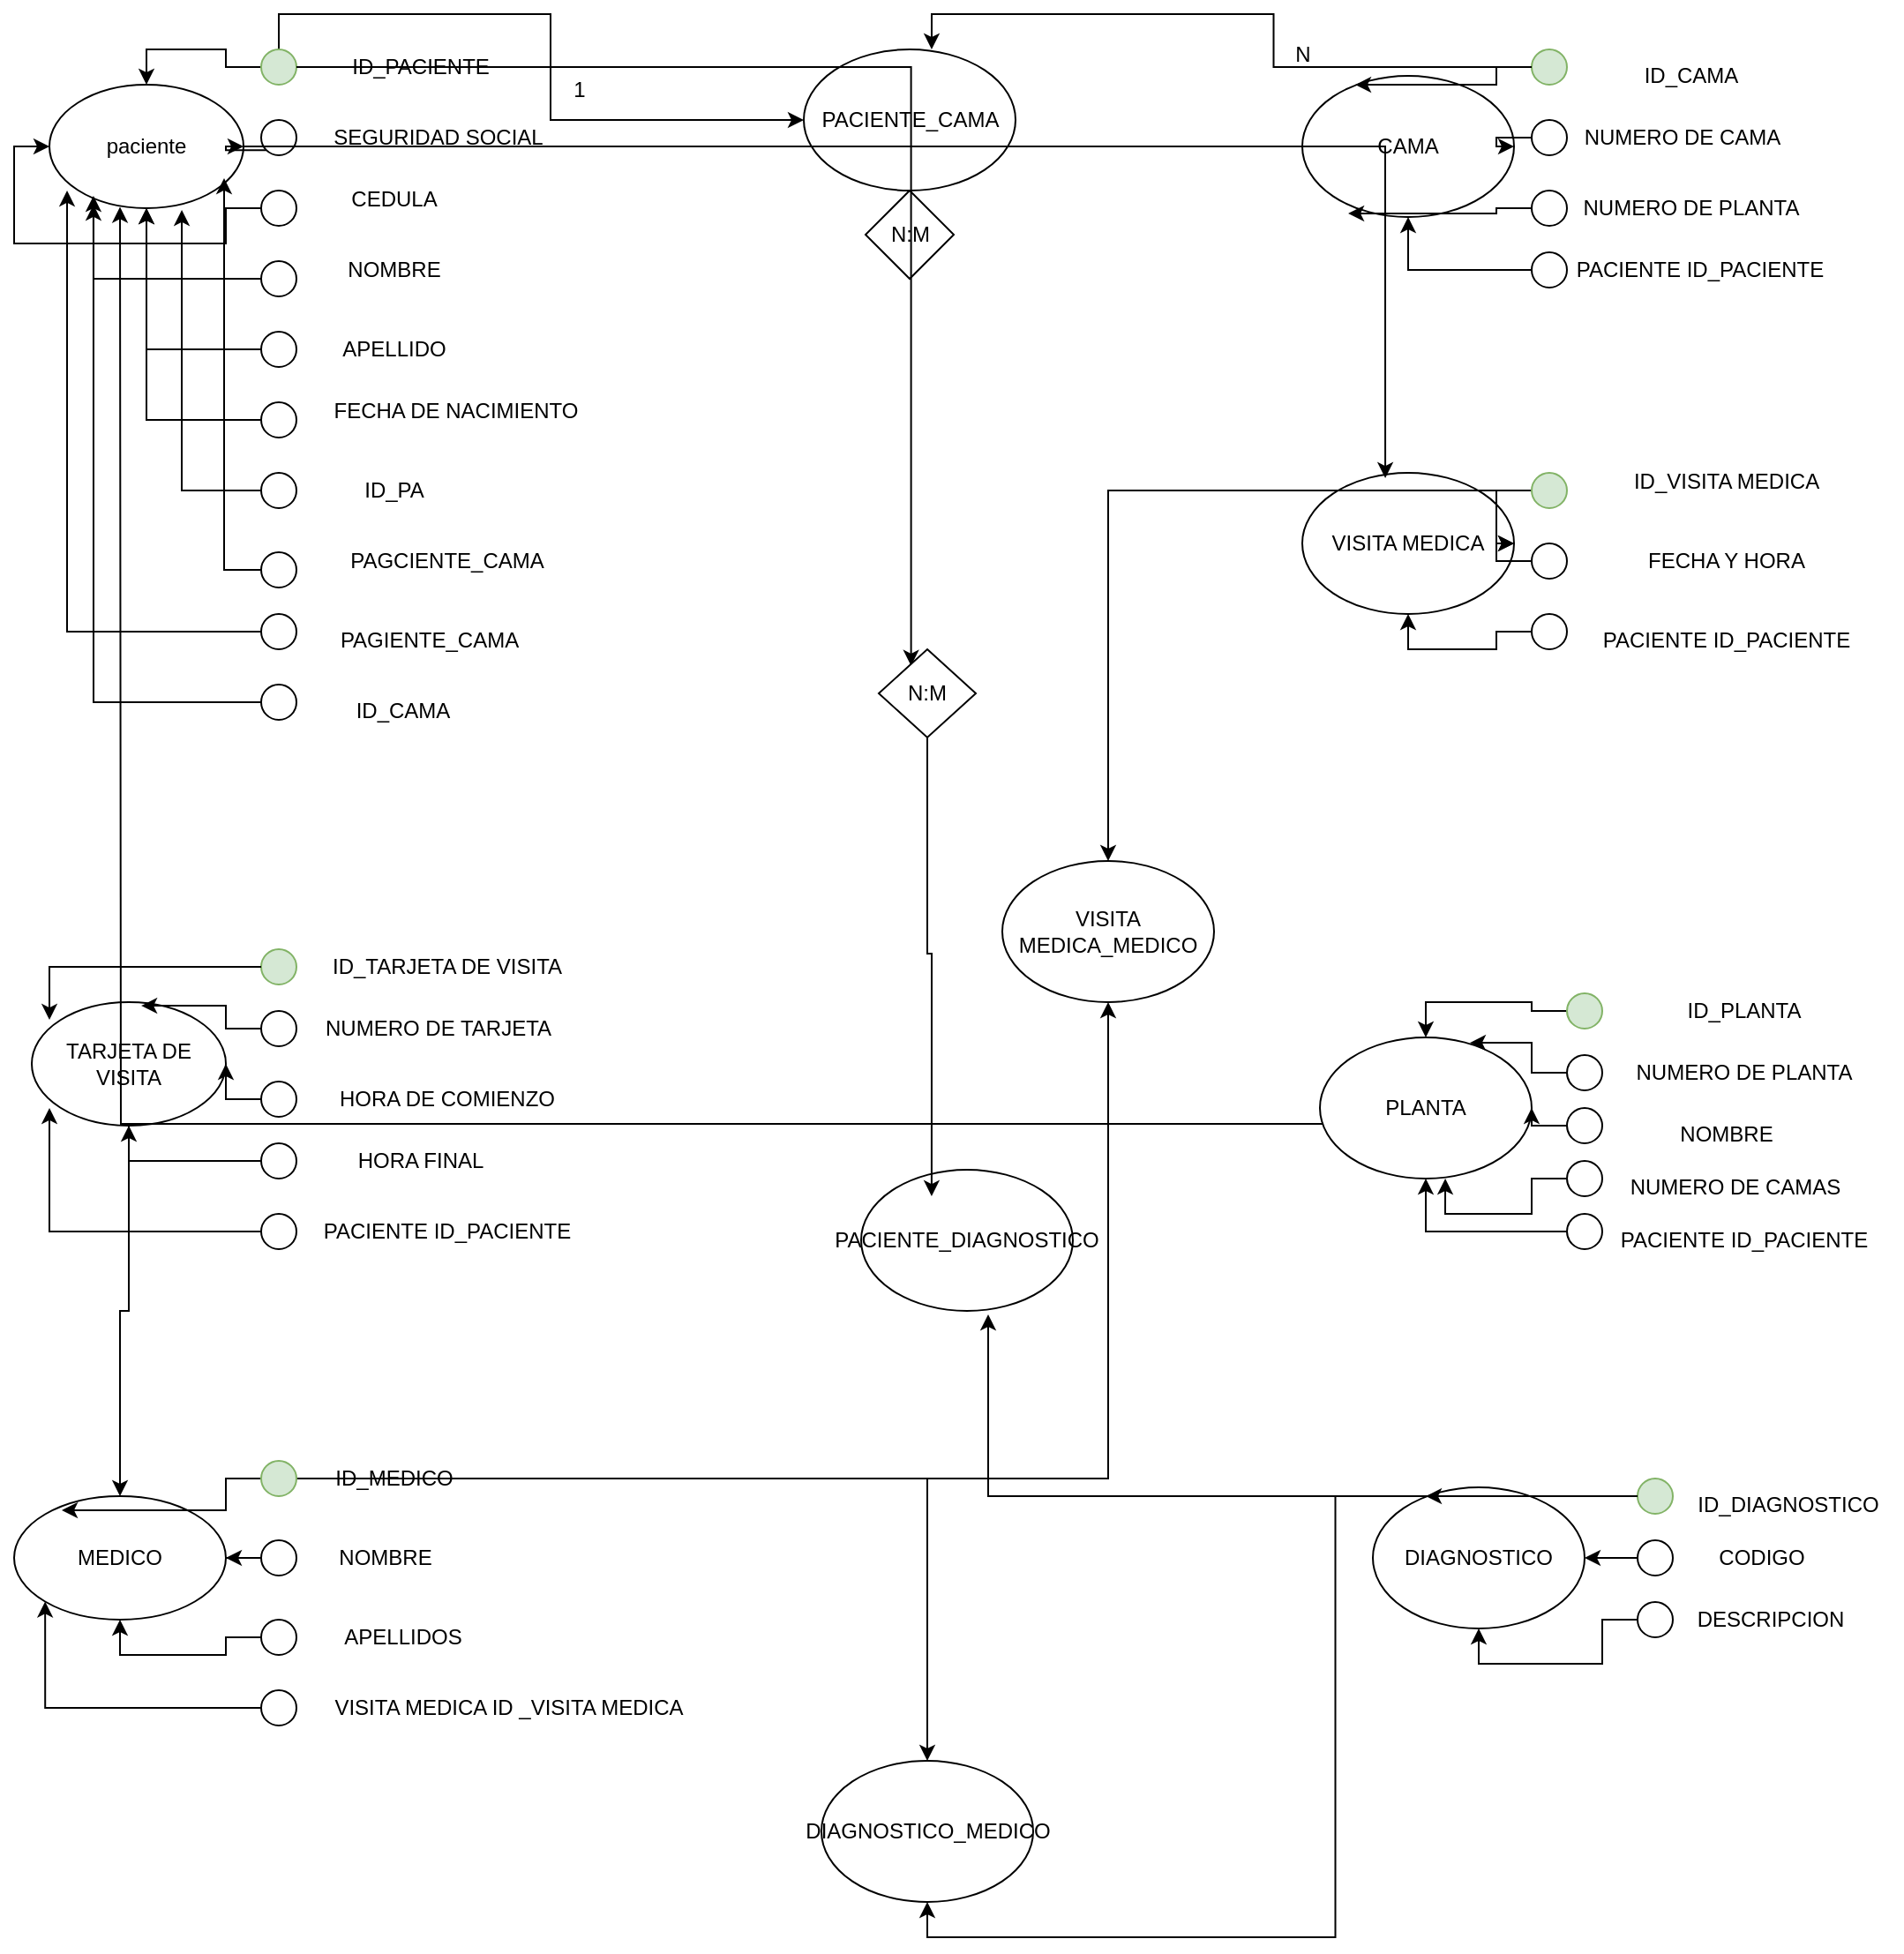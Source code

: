 <mxfile version="24.7.7">
  <diagram name="Página-1" id="ulLuVTitfaHKMib7Hh7L">
    <mxGraphModel dx="1213" dy="600" grid="1" gridSize="10" guides="1" tooltips="1" connect="1" arrows="1" fold="1" page="1" pageScale="1" pageWidth="827" pageHeight="1169" math="0" shadow="0">
      <root>
        <mxCell id="0" />
        <mxCell id="1" parent="0" />
        <mxCell id="Qpuf8k-ZgKIjSyPJl7fZ-1" value="&lt;font style=&quot;vertical-align: inherit;&quot;&gt;&lt;font style=&quot;vertical-align: inherit;&quot;&gt;paciente&lt;/font&gt;&lt;/font&gt;" style="ellipse;whiteSpace=wrap;html=1;" vertex="1" parent="1">
          <mxGeometry x="30" y="50" width="110" height="70" as="geometry" />
        </mxCell>
        <mxCell id="Qpuf8k-ZgKIjSyPJl7fZ-2" style="edgeStyle=orthogonalEdgeStyle;rounded=0;orthogonalLoop=1;jettySize=auto;html=1;entryX=0.5;entryY=0;entryDx=0;entryDy=0;" edge="1" parent="1" source="Qpuf8k-ZgKIjSyPJl7fZ-3" target="Qpuf8k-ZgKIjSyPJl7fZ-1">
          <mxGeometry relative="1" as="geometry" />
        </mxCell>
        <mxCell id="Qpuf8k-ZgKIjSyPJl7fZ-113" style="edgeStyle=orthogonalEdgeStyle;rounded=0;orthogonalLoop=1;jettySize=auto;html=1;" edge="1" parent="1" source="Qpuf8k-ZgKIjSyPJl7fZ-3" target="Qpuf8k-ZgKIjSyPJl7fZ-112">
          <mxGeometry relative="1" as="geometry">
            <Array as="points">
              <mxPoint x="160" y="10" />
              <mxPoint x="314" y="10" />
              <mxPoint x="314" y="70" />
            </Array>
          </mxGeometry>
        </mxCell>
        <mxCell id="Qpuf8k-ZgKIjSyPJl7fZ-3" value="" style="ellipse;whiteSpace=wrap;html=1;aspect=fixed;fillColor=#d5e8d4;strokeColor=#82b366;" vertex="1" parent="1">
          <mxGeometry x="150" y="30" width="20" height="20" as="geometry" />
        </mxCell>
        <mxCell id="Qpuf8k-ZgKIjSyPJl7fZ-4" style="edgeStyle=orthogonalEdgeStyle;rounded=0;orthogonalLoop=1;jettySize=auto;html=1;exitX=0;exitY=1;exitDx=0;exitDy=0;" edge="1" parent="1" source="Qpuf8k-ZgKIjSyPJl7fZ-5" target="Qpuf8k-ZgKIjSyPJl7fZ-1">
          <mxGeometry relative="1" as="geometry" />
        </mxCell>
        <mxCell id="Qpuf8k-ZgKIjSyPJl7fZ-5" value="" style="ellipse;whiteSpace=wrap;html=1;aspect=fixed;gradientColor=none;" vertex="1" parent="1">
          <mxGeometry x="150" y="70" width="20" height="20" as="geometry" />
        </mxCell>
        <mxCell id="Qpuf8k-ZgKIjSyPJl7fZ-6" style="edgeStyle=orthogonalEdgeStyle;rounded=0;orthogonalLoop=1;jettySize=auto;html=1;entryX=0;entryY=0.5;entryDx=0;entryDy=0;" edge="1" parent="1" source="Qpuf8k-ZgKIjSyPJl7fZ-7" target="Qpuf8k-ZgKIjSyPJl7fZ-1">
          <mxGeometry relative="1" as="geometry" />
        </mxCell>
        <mxCell id="Qpuf8k-ZgKIjSyPJl7fZ-7" value="" style="ellipse;whiteSpace=wrap;html=1;aspect=fixed;" vertex="1" parent="1">
          <mxGeometry x="150" y="110" width="20" height="20" as="geometry" />
        </mxCell>
        <mxCell id="Qpuf8k-ZgKIjSyPJl7fZ-8" value="" style="ellipse;whiteSpace=wrap;html=1;aspect=fixed;" vertex="1" parent="1">
          <mxGeometry x="150" y="150" width="20" height="20" as="geometry" />
        </mxCell>
        <mxCell id="Qpuf8k-ZgKIjSyPJl7fZ-9" style="edgeStyle=orthogonalEdgeStyle;rounded=0;orthogonalLoop=1;jettySize=auto;html=1;exitX=0;exitY=0.5;exitDx=0;exitDy=0;" edge="1" parent="1" source="Qpuf8k-ZgKIjSyPJl7fZ-10" target="Qpuf8k-ZgKIjSyPJl7fZ-1">
          <mxGeometry relative="1" as="geometry" />
        </mxCell>
        <mxCell id="Qpuf8k-ZgKIjSyPJl7fZ-10" value="" style="ellipse;whiteSpace=wrap;html=1;aspect=fixed;" vertex="1" parent="1">
          <mxGeometry x="150" y="190" width="20" height="20" as="geometry" />
        </mxCell>
        <mxCell id="Qpuf8k-ZgKIjSyPJl7fZ-11" style="edgeStyle=orthogonalEdgeStyle;rounded=0;orthogonalLoop=1;jettySize=auto;html=1;" edge="1" parent="1" source="Qpuf8k-ZgKIjSyPJl7fZ-12" target="Qpuf8k-ZgKIjSyPJl7fZ-1">
          <mxGeometry relative="1" as="geometry" />
        </mxCell>
        <mxCell id="Qpuf8k-ZgKIjSyPJl7fZ-12" value="" style="ellipse;whiteSpace=wrap;html=1;aspect=fixed;" vertex="1" parent="1">
          <mxGeometry x="150" y="230" width="20" height="20" as="geometry" />
        </mxCell>
        <mxCell id="Qpuf8k-ZgKIjSyPJl7fZ-13" value="" style="ellipse;whiteSpace=wrap;html=1;aspect=fixed;" vertex="1" parent="1">
          <mxGeometry x="150" y="270" width="20" height="20" as="geometry" />
        </mxCell>
        <mxCell id="Qpuf8k-ZgKIjSyPJl7fZ-14" value="" style="ellipse;whiteSpace=wrap;html=1;aspect=fixed;" vertex="1" parent="1">
          <mxGeometry x="150" y="315" width="20" height="20" as="geometry" />
        </mxCell>
        <mxCell id="Qpuf8k-ZgKIjSyPJl7fZ-15" value="&lt;font style=&quot;vertical-align: inherit;&quot;&gt;&lt;font style=&quot;vertical-align: inherit;&quot;&gt;ID_PACIENTE&lt;/font&gt;&lt;/font&gt;" style="text;html=1;align=center;verticalAlign=middle;resizable=0;points=[];autosize=1;strokeColor=none;fillColor=none;" vertex="1" parent="1">
          <mxGeometry x="190" y="25" width="100" height="30" as="geometry" />
        </mxCell>
        <mxCell id="Qpuf8k-ZgKIjSyPJl7fZ-16" value="&lt;font style=&quot;vertical-align: inherit;&quot;&gt;&lt;font style=&quot;vertical-align: inherit;&quot;&gt;SEGURIDAD SOCIAL&lt;/font&gt;&lt;/font&gt;" style="text;html=1;align=center;verticalAlign=middle;resizable=0;points=[];autosize=1;strokeColor=none;fillColor=none;" vertex="1" parent="1">
          <mxGeometry x="180" y="65" width="140" height="30" as="geometry" />
        </mxCell>
        <mxCell id="Qpuf8k-ZgKIjSyPJl7fZ-17" value="&lt;font style=&quot;vertical-align: inherit;&quot;&gt;&lt;font style=&quot;vertical-align: inherit;&quot;&gt;CEDULA&lt;/font&gt;&lt;/font&gt;" style="text;html=1;align=center;verticalAlign=middle;resizable=0;points=[];autosize=1;strokeColor=none;fillColor=none;" vertex="1" parent="1">
          <mxGeometry x="190" y="100" width="70" height="30" as="geometry" />
        </mxCell>
        <mxCell id="Qpuf8k-ZgKIjSyPJl7fZ-18" value="&lt;font style=&quot;vertical-align: inherit;&quot;&gt;&lt;font style=&quot;vertical-align: inherit;&quot;&gt;NOMBRE&lt;/font&gt;&lt;/font&gt;" style="text;html=1;align=center;verticalAlign=middle;resizable=0;points=[];autosize=1;strokeColor=none;fillColor=none;" vertex="1" parent="1">
          <mxGeometry x="185" y="140" width="80" height="30" as="geometry" />
        </mxCell>
        <mxCell id="Qpuf8k-ZgKIjSyPJl7fZ-19" value="&lt;font style=&quot;vertical-align: inherit;&quot;&gt;&lt;font style=&quot;vertical-align: inherit;&quot;&gt;APELLIDO&lt;/font&gt;&lt;/font&gt;" style="text;html=1;align=center;verticalAlign=middle;resizable=0;points=[];autosize=1;strokeColor=none;fillColor=none;" vertex="1" parent="1">
          <mxGeometry x="185" y="185" width="80" height="30" as="geometry" />
        </mxCell>
        <mxCell id="Qpuf8k-ZgKIjSyPJl7fZ-20" value="&lt;font style=&quot;vertical-align: inherit;&quot;&gt;&lt;font style=&quot;vertical-align: inherit;&quot;&gt;FECHA DE NACIMIENTO&lt;/font&gt;&lt;/font&gt;" style="text;html=1;align=center;verticalAlign=middle;resizable=0;points=[];autosize=1;strokeColor=none;fillColor=none;" vertex="1" parent="1">
          <mxGeometry x="180" y="220" width="160" height="30" as="geometry" />
        </mxCell>
        <mxCell id="Qpuf8k-ZgKIjSyPJl7fZ-21" value="&lt;font style=&quot;vertical-align: inherit;&quot;&gt;&lt;font style=&quot;vertical-align: inherit;&quot;&gt;ID_PA&lt;/font&gt;&lt;/font&gt;" style="text;html=1;align=center;verticalAlign=middle;resizable=0;points=[];autosize=1;strokeColor=none;fillColor=none;" vertex="1" parent="1">
          <mxGeometry x="195" y="265" width="60" height="30" as="geometry" />
        </mxCell>
        <mxCell id="Qpuf8k-ZgKIjSyPJl7fZ-22" value="&lt;font style=&quot;vertical-align: inherit;&quot;&gt;&lt;font style=&quot;vertical-align: inherit;&quot;&gt;PAGCIENTE_CAMA&lt;/font&gt;&lt;/font&gt;" style="text;html=1;align=center;verticalAlign=middle;resizable=0;points=[];autosize=1;strokeColor=none;fillColor=none;" vertex="1" parent="1">
          <mxGeometry x="190" y="305" width="130" height="30" as="geometry" />
        </mxCell>
        <mxCell id="Qpuf8k-ZgKIjSyPJl7fZ-23" value="" style="ellipse;whiteSpace=wrap;html=1;aspect=fixed;" vertex="1" parent="1">
          <mxGeometry x="150" y="350" width="20" height="20" as="geometry" />
        </mxCell>
        <mxCell id="Qpuf8k-ZgKIjSyPJl7fZ-24" value="&lt;font style=&quot;vertical-align: inherit;&quot;&gt;&lt;font style=&quot;vertical-align: inherit;&quot;&gt;PAGIENTE_CAMA&lt;/font&gt;&lt;/font&gt;" style="text;html=1;align=center;verticalAlign=middle;resizable=0;points=[];autosize=1;strokeColor=none;fillColor=none;" vertex="1" parent="1">
          <mxGeometry x="185" y="350" width="120" height="30" as="geometry" />
        </mxCell>
        <mxCell id="Qpuf8k-ZgKIjSyPJl7fZ-25" value="" style="ellipse;whiteSpace=wrap;html=1;aspect=fixed;" vertex="1" parent="1">
          <mxGeometry x="150" y="390" width="20" height="20" as="geometry" />
        </mxCell>
        <mxCell id="Qpuf8k-ZgKIjSyPJl7fZ-26" value="&lt;font style=&quot;vertical-align: inherit;&quot;&gt;&lt;font style=&quot;vertical-align: inherit;&quot;&gt;ID_CAMA&lt;/font&gt;&lt;/font&gt;" style="text;html=1;align=center;verticalAlign=middle;resizable=0;points=[];autosize=1;strokeColor=none;fillColor=none;" vertex="1" parent="1">
          <mxGeometry x="190" y="390" width="80" height="30" as="geometry" />
        </mxCell>
        <mxCell id="Qpuf8k-ZgKIjSyPJl7fZ-127" style="edgeStyle=orthogonalEdgeStyle;rounded=0;orthogonalLoop=1;jettySize=auto;html=1;entryX=0.5;entryY=0;entryDx=0;entryDy=0;" edge="1" parent="1" source="Qpuf8k-ZgKIjSyPJl7fZ-27" target="Qpuf8k-ZgKIjSyPJl7fZ-40">
          <mxGeometry relative="1" as="geometry" />
        </mxCell>
        <mxCell id="Qpuf8k-ZgKIjSyPJl7fZ-27" value="&lt;font style=&quot;vertical-align: inherit;&quot;&gt;&lt;font style=&quot;vertical-align: inherit;&quot;&gt;TARJETA DE VISITA&lt;/font&gt;&lt;/font&gt;" style="ellipse;whiteSpace=wrap;html=1;" vertex="1" parent="1">
          <mxGeometry x="20" y="570" width="110" height="70" as="geometry" />
        </mxCell>
        <mxCell id="Qpuf8k-ZgKIjSyPJl7fZ-28" value="" style="ellipse;whiteSpace=wrap;html=1;aspect=fixed;fillColor=#d5e8d4;strokeColor=#82b366;" vertex="1" parent="1">
          <mxGeometry x="150" y="540" width="20" height="20" as="geometry" />
        </mxCell>
        <mxCell id="Qpuf8k-ZgKIjSyPJl7fZ-29" value="&lt;font style=&quot;vertical-align: inherit;&quot;&gt;&lt;font style=&quot;vertical-align: inherit;&quot;&gt;ID_TARJETA DE VISITA&lt;/font&gt;&lt;/font&gt;" style="text;html=1;align=center;verticalAlign=middle;resizable=0;points=[];autosize=1;strokeColor=none;fillColor=none;" vertex="1" parent="1">
          <mxGeometry x="180" y="535" width="150" height="30" as="geometry" />
        </mxCell>
        <mxCell id="Qpuf8k-ZgKIjSyPJl7fZ-30" value="" style="ellipse;whiteSpace=wrap;html=1;aspect=fixed;" vertex="1" parent="1">
          <mxGeometry x="150" y="575" width="20" height="20" as="geometry" />
        </mxCell>
        <mxCell id="Qpuf8k-ZgKIjSyPJl7fZ-31" value="NUMERO DE TARJETA" style="text;html=1;align=center;verticalAlign=middle;resizable=0;points=[];autosize=1;strokeColor=none;fillColor=none;" vertex="1" parent="1">
          <mxGeometry x="175" y="570" width="150" height="30" as="geometry" />
        </mxCell>
        <mxCell id="Qpuf8k-ZgKIjSyPJl7fZ-32" style="edgeStyle=orthogonalEdgeStyle;rounded=0;orthogonalLoop=1;jettySize=auto;html=1;" edge="1" parent="1" source="Qpuf8k-ZgKIjSyPJl7fZ-33" target="Qpuf8k-ZgKIjSyPJl7fZ-27">
          <mxGeometry relative="1" as="geometry" />
        </mxCell>
        <mxCell id="Qpuf8k-ZgKIjSyPJl7fZ-33" value="" style="ellipse;whiteSpace=wrap;html=1;aspect=fixed;" vertex="1" parent="1">
          <mxGeometry x="150" y="615" width="20" height="20" as="geometry" />
        </mxCell>
        <mxCell id="Qpuf8k-ZgKIjSyPJl7fZ-34" value="HORA DE COMIENZO" style="text;html=1;align=center;verticalAlign=middle;resizable=0;points=[];autosize=1;strokeColor=none;fillColor=none;" vertex="1" parent="1">
          <mxGeometry x="180" y="610" width="150" height="30" as="geometry" />
        </mxCell>
        <mxCell id="Qpuf8k-ZgKIjSyPJl7fZ-35" style="edgeStyle=orthogonalEdgeStyle;rounded=0;orthogonalLoop=1;jettySize=auto;html=1;" edge="1" parent="1" source="Qpuf8k-ZgKIjSyPJl7fZ-36" target="Qpuf8k-ZgKIjSyPJl7fZ-27">
          <mxGeometry relative="1" as="geometry" />
        </mxCell>
        <mxCell id="Qpuf8k-ZgKIjSyPJl7fZ-36" value="" style="ellipse;whiteSpace=wrap;html=1;aspect=fixed;" vertex="1" parent="1">
          <mxGeometry x="150" y="650" width="20" height="20" as="geometry" />
        </mxCell>
        <mxCell id="Qpuf8k-ZgKIjSyPJl7fZ-37" value="HORA FINAL" style="text;html=1;align=center;verticalAlign=middle;resizable=0;points=[];autosize=1;strokeColor=none;fillColor=none;" vertex="1" parent="1">
          <mxGeometry x="195" y="645" width="90" height="30" as="geometry" />
        </mxCell>
        <mxCell id="Qpuf8k-ZgKIjSyPJl7fZ-38" value="" style="ellipse;whiteSpace=wrap;html=1;aspect=fixed;" vertex="1" parent="1">
          <mxGeometry x="150" y="690" width="20" height="20" as="geometry" />
        </mxCell>
        <mxCell id="Qpuf8k-ZgKIjSyPJl7fZ-39" value="PACIENTE ID_PACIENTE" style="text;html=1;align=center;verticalAlign=middle;resizable=0;points=[];autosize=1;strokeColor=none;fillColor=none;" vertex="1" parent="1">
          <mxGeometry x="175" y="685" width="160" height="30" as="geometry" />
        </mxCell>
        <mxCell id="Qpuf8k-ZgKIjSyPJl7fZ-40" value="MEDICO" style="ellipse;whiteSpace=wrap;html=1;" vertex="1" parent="1">
          <mxGeometry x="10" y="850" width="120" height="70" as="geometry" />
        </mxCell>
        <mxCell id="Qpuf8k-ZgKIjSyPJl7fZ-41" style="edgeStyle=orthogonalEdgeStyle;rounded=0;orthogonalLoop=1;jettySize=auto;html=1;entryX=0.225;entryY=0.114;entryDx=0;entryDy=0;entryPerimeter=0;" edge="1" parent="1" source="Qpuf8k-ZgKIjSyPJl7fZ-42" target="Qpuf8k-ZgKIjSyPJl7fZ-40">
          <mxGeometry relative="1" as="geometry">
            <mxPoint x="30" y="840" as="targetPoint" />
          </mxGeometry>
        </mxCell>
        <mxCell id="Qpuf8k-ZgKIjSyPJl7fZ-125" style="edgeStyle=orthogonalEdgeStyle;rounded=0;orthogonalLoop=1;jettySize=auto;html=1;" edge="1" parent="1" source="Qpuf8k-ZgKIjSyPJl7fZ-42" target="Qpuf8k-ZgKIjSyPJl7fZ-124">
          <mxGeometry relative="1" as="geometry" />
        </mxCell>
        <mxCell id="Qpuf8k-ZgKIjSyPJl7fZ-42" value="" style="ellipse;whiteSpace=wrap;html=1;aspect=fixed;fillColor=#d5e8d4;strokeColor=#82b366;" vertex="1" parent="1">
          <mxGeometry x="150" y="830" width="20" height="20" as="geometry" />
        </mxCell>
        <mxCell id="Qpuf8k-ZgKIjSyPJl7fZ-43" style="edgeStyle=orthogonalEdgeStyle;rounded=0;orthogonalLoop=1;jettySize=auto;html=1;" edge="1" parent="1" source="Qpuf8k-ZgKIjSyPJl7fZ-44" target="Qpuf8k-ZgKIjSyPJl7fZ-40">
          <mxGeometry relative="1" as="geometry" />
        </mxCell>
        <mxCell id="Qpuf8k-ZgKIjSyPJl7fZ-44" value="" style="ellipse;whiteSpace=wrap;html=1;aspect=fixed;" vertex="1" parent="1">
          <mxGeometry x="150" y="875" width="20" height="20" as="geometry" />
        </mxCell>
        <mxCell id="Qpuf8k-ZgKIjSyPJl7fZ-45" style="edgeStyle=orthogonalEdgeStyle;rounded=0;orthogonalLoop=1;jettySize=auto;html=1;entryX=0.5;entryY=1;entryDx=0;entryDy=0;" edge="1" parent="1" source="Qpuf8k-ZgKIjSyPJl7fZ-46" target="Qpuf8k-ZgKIjSyPJl7fZ-40">
          <mxGeometry relative="1" as="geometry" />
        </mxCell>
        <mxCell id="Qpuf8k-ZgKIjSyPJl7fZ-46" value="" style="ellipse;whiteSpace=wrap;html=1;aspect=fixed;" vertex="1" parent="1">
          <mxGeometry x="150" y="920" width="20" height="20" as="geometry" />
        </mxCell>
        <mxCell id="Qpuf8k-ZgKIjSyPJl7fZ-47" style="edgeStyle=orthogonalEdgeStyle;rounded=0;orthogonalLoop=1;jettySize=auto;html=1;entryX=0;entryY=1;entryDx=0;entryDy=0;" edge="1" parent="1" source="Qpuf8k-ZgKIjSyPJl7fZ-48" target="Qpuf8k-ZgKIjSyPJl7fZ-40">
          <mxGeometry relative="1" as="geometry" />
        </mxCell>
        <mxCell id="Qpuf8k-ZgKIjSyPJl7fZ-48" value="" style="ellipse;whiteSpace=wrap;html=1;aspect=fixed;" vertex="1" parent="1">
          <mxGeometry x="150" y="960" width="20" height="20" as="geometry" />
        </mxCell>
        <mxCell id="Qpuf8k-ZgKIjSyPJl7fZ-122" style="edgeStyle=orthogonalEdgeStyle;rounded=0;orthogonalLoop=1;jettySize=auto;html=1;" edge="1" parent="1" source="Qpuf8k-ZgKIjSyPJl7fZ-49" target="Qpuf8k-ZgKIjSyPJl7fZ-121">
          <mxGeometry relative="1" as="geometry" />
        </mxCell>
        <mxCell id="Qpuf8k-ZgKIjSyPJl7fZ-49" value="ID_MEDICO" style="text;html=1;align=center;verticalAlign=middle;resizable=0;points=[];autosize=1;strokeColor=none;fillColor=none;" vertex="1" parent="1">
          <mxGeometry x="180" y="825" width="90" height="30" as="geometry" />
        </mxCell>
        <mxCell id="Qpuf8k-ZgKIjSyPJl7fZ-50" value="NOMBRE" style="text;html=1;align=center;verticalAlign=middle;resizable=0;points=[];autosize=1;strokeColor=none;fillColor=none;" vertex="1" parent="1">
          <mxGeometry x="180" y="870" width="80" height="30" as="geometry" />
        </mxCell>
        <mxCell id="Qpuf8k-ZgKIjSyPJl7fZ-51" value="APELLIDOS" style="text;html=1;align=center;verticalAlign=middle;resizable=0;points=[];autosize=1;strokeColor=none;fillColor=none;" vertex="1" parent="1">
          <mxGeometry x="185" y="915" width="90" height="30" as="geometry" />
        </mxCell>
        <mxCell id="Qpuf8k-ZgKIjSyPJl7fZ-52" value="VISITA MEDICA ID _VISITA MEDICA" style="text;html=1;align=center;verticalAlign=middle;resizable=0;points=[];autosize=1;strokeColor=none;fillColor=none;" vertex="1" parent="1">
          <mxGeometry x="180" y="955" width="220" height="30" as="geometry" />
        </mxCell>
        <mxCell id="Qpuf8k-ZgKIjSyPJl7fZ-53" value="CAMA" style="ellipse;whiteSpace=wrap;html=1;" vertex="1" parent="1">
          <mxGeometry x="740" y="45" width="120" height="80" as="geometry" />
        </mxCell>
        <mxCell id="Qpuf8k-ZgKIjSyPJl7fZ-54" value="" style="ellipse;whiteSpace=wrap;html=1;aspect=fixed;fillColor=#d5e8d4;strokeColor=#82b366;" vertex="1" parent="1">
          <mxGeometry x="870" y="30" width="20" height="20" as="geometry" />
        </mxCell>
        <mxCell id="Qpuf8k-ZgKIjSyPJl7fZ-55" value="ID_CAMA" style="text;html=1;align=center;verticalAlign=middle;resizable=0;points=[];autosize=1;strokeColor=none;fillColor=none;" vertex="1" parent="1">
          <mxGeometry x="920" y="30" width="80" height="30" as="geometry" />
        </mxCell>
        <mxCell id="Qpuf8k-ZgKIjSyPJl7fZ-56" style="edgeStyle=orthogonalEdgeStyle;rounded=0;orthogonalLoop=1;jettySize=auto;html=1;" edge="1" parent="1" source="Qpuf8k-ZgKIjSyPJl7fZ-57" target="Qpuf8k-ZgKIjSyPJl7fZ-53">
          <mxGeometry relative="1" as="geometry" />
        </mxCell>
        <mxCell id="Qpuf8k-ZgKIjSyPJl7fZ-57" value="" style="ellipse;whiteSpace=wrap;html=1;aspect=fixed;" vertex="1" parent="1">
          <mxGeometry x="870" y="70" width="20" height="20" as="geometry" />
        </mxCell>
        <mxCell id="Qpuf8k-ZgKIjSyPJl7fZ-58" value="" style="ellipse;whiteSpace=wrap;html=1;aspect=fixed;" vertex="1" parent="1">
          <mxGeometry x="870" y="110" width="20" height="20" as="geometry" />
        </mxCell>
        <mxCell id="Qpuf8k-ZgKIjSyPJl7fZ-59" style="edgeStyle=orthogonalEdgeStyle;rounded=0;orthogonalLoop=1;jettySize=auto;html=1;" edge="1" parent="1" source="Qpuf8k-ZgKIjSyPJl7fZ-60" target="Qpuf8k-ZgKIjSyPJl7fZ-53">
          <mxGeometry relative="1" as="geometry" />
        </mxCell>
        <mxCell id="Qpuf8k-ZgKIjSyPJl7fZ-60" value="" style="ellipse;whiteSpace=wrap;html=1;aspect=fixed;" vertex="1" parent="1">
          <mxGeometry x="870" y="145" width="20" height="20" as="geometry" />
        </mxCell>
        <mxCell id="Qpuf8k-ZgKIjSyPJl7fZ-61" value="NUMERO DE CAMA" style="text;html=1;align=center;verticalAlign=middle;resizable=0;points=[];autosize=1;strokeColor=none;fillColor=none;" vertex="1" parent="1">
          <mxGeometry x="890" y="65" width="130" height="30" as="geometry" />
        </mxCell>
        <mxCell id="Qpuf8k-ZgKIjSyPJl7fZ-62" value="NUMERO DE PLANTA" style="text;html=1;align=center;verticalAlign=middle;resizable=0;points=[];autosize=1;strokeColor=none;fillColor=none;" vertex="1" parent="1">
          <mxGeometry x="885" y="105" width="150" height="30" as="geometry" />
        </mxCell>
        <mxCell id="Qpuf8k-ZgKIjSyPJl7fZ-63" value="PACIENTE ID_PACIENTE" style="text;html=1;align=center;verticalAlign=middle;resizable=0;points=[];autosize=1;strokeColor=none;fillColor=none;" vertex="1" parent="1">
          <mxGeometry x="885" y="140" width="160" height="30" as="geometry" />
        </mxCell>
        <mxCell id="Qpuf8k-ZgKIjSyPJl7fZ-64" value="VISITA MEDICA" style="ellipse;whiteSpace=wrap;html=1;" vertex="1" parent="1">
          <mxGeometry x="740" y="270" width="120" height="80" as="geometry" />
        </mxCell>
        <mxCell id="Qpuf8k-ZgKIjSyPJl7fZ-65" value="" style="edgeStyle=orthogonalEdgeStyle;rounded=0;orthogonalLoop=1;jettySize=auto;html=1;" edge="1" parent="1" source="Qpuf8k-ZgKIjSyPJl7fZ-66" target="Qpuf8k-ZgKIjSyPJl7fZ-64">
          <mxGeometry relative="1" as="geometry" />
        </mxCell>
        <mxCell id="Qpuf8k-ZgKIjSyPJl7fZ-123" style="edgeStyle=orthogonalEdgeStyle;rounded=0;orthogonalLoop=1;jettySize=auto;html=1;" edge="1" parent="1" source="Qpuf8k-ZgKIjSyPJl7fZ-66" target="Qpuf8k-ZgKIjSyPJl7fZ-121">
          <mxGeometry relative="1" as="geometry" />
        </mxCell>
        <mxCell id="Qpuf8k-ZgKIjSyPJl7fZ-66" value="" style="ellipse;whiteSpace=wrap;html=1;aspect=fixed;fillColor=#d5e8d4;strokeColor=#82b366;" vertex="1" parent="1">
          <mxGeometry x="870" y="270" width="20" height="20" as="geometry" />
        </mxCell>
        <mxCell id="Qpuf8k-ZgKIjSyPJl7fZ-67" style="edgeStyle=orthogonalEdgeStyle;rounded=0;orthogonalLoop=1;jettySize=auto;html=1;" edge="1" parent="1" source="Qpuf8k-ZgKIjSyPJl7fZ-68" target="Qpuf8k-ZgKIjSyPJl7fZ-64">
          <mxGeometry relative="1" as="geometry" />
        </mxCell>
        <mxCell id="Qpuf8k-ZgKIjSyPJl7fZ-68" value="" style="ellipse;whiteSpace=wrap;html=1;aspect=fixed;" vertex="1" parent="1">
          <mxGeometry x="870" y="310" width="20" height="20" as="geometry" />
        </mxCell>
        <mxCell id="Qpuf8k-ZgKIjSyPJl7fZ-69" style="edgeStyle=orthogonalEdgeStyle;rounded=0;orthogonalLoop=1;jettySize=auto;html=1;entryX=0.5;entryY=1;entryDx=0;entryDy=0;" edge="1" parent="1" source="Qpuf8k-ZgKIjSyPJl7fZ-70" target="Qpuf8k-ZgKIjSyPJl7fZ-64">
          <mxGeometry relative="1" as="geometry" />
        </mxCell>
        <mxCell id="Qpuf8k-ZgKIjSyPJl7fZ-70" value="" style="ellipse;whiteSpace=wrap;html=1;aspect=fixed;" vertex="1" parent="1">
          <mxGeometry x="870" y="350" width="20" height="20" as="geometry" />
        </mxCell>
        <mxCell id="Qpuf8k-ZgKIjSyPJl7fZ-71" value="ID_VISITA MEDICA" style="text;html=1;align=center;verticalAlign=middle;resizable=0;points=[];autosize=1;strokeColor=none;fillColor=none;" vertex="1" parent="1">
          <mxGeometry x="915" y="260" width="130" height="30" as="geometry" />
        </mxCell>
        <mxCell id="Qpuf8k-ZgKIjSyPJl7fZ-72" value="FECHA Y HORA" style="text;html=1;align=center;verticalAlign=middle;resizable=0;points=[];autosize=1;strokeColor=none;fillColor=none;" vertex="1" parent="1">
          <mxGeometry x="925" y="305" width="110" height="30" as="geometry" />
        </mxCell>
        <mxCell id="Qpuf8k-ZgKIjSyPJl7fZ-73" value="PACIENTE ID_PACIENTE" style="text;html=1;align=center;verticalAlign=middle;resizable=0;points=[];autosize=1;strokeColor=none;fillColor=none;" vertex="1" parent="1">
          <mxGeometry x="900" y="350" width="160" height="30" as="geometry" />
        </mxCell>
        <mxCell id="Qpuf8k-ZgKIjSyPJl7fZ-129" style="edgeStyle=orthogonalEdgeStyle;rounded=0;orthogonalLoop=1;jettySize=auto;html=1;entryX=1;entryY=1;entryDx=0;entryDy=0;exitX=0.017;exitY=0.613;exitDx=0;exitDy=0;exitPerimeter=0;" edge="1" parent="1" source="Qpuf8k-ZgKIjSyPJl7fZ-74">
          <mxGeometry relative="1" as="geometry">
            <mxPoint x="696.11" y="639.5" as="sourcePoint" />
            <mxPoint x="70.001" y="119.249" as="targetPoint" />
          </mxGeometry>
        </mxCell>
        <mxCell id="Qpuf8k-ZgKIjSyPJl7fZ-74" value="PLANTA" style="ellipse;whiteSpace=wrap;html=1;" vertex="1" parent="1">
          <mxGeometry x="750" y="590" width="120" height="80" as="geometry" />
        </mxCell>
        <mxCell id="Qpuf8k-ZgKIjSyPJl7fZ-75" style="edgeStyle=orthogonalEdgeStyle;rounded=0;orthogonalLoop=1;jettySize=auto;html=1;" edge="1" parent="1" source="Qpuf8k-ZgKIjSyPJl7fZ-76" target="Qpuf8k-ZgKIjSyPJl7fZ-74">
          <mxGeometry relative="1" as="geometry" />
        </mxCell>
        <mxCell id="Qpuf8k-ZgKIjSyPJl7fZ-76" value="" style="ellipse;whiteSpace=wrap;html=1;aspect=fixed;fillColor=#d5e8d4;strokeColor=#82b366;" vertex="1" parent="1">
          <mxGeometry x="890" y="565" width="20" height="20" as="geometry" />
        </mxCell>
        <mxCell id="Qpuf8k-ZgKIjSyPJl7fZ-77" value="" style="ellipse;whiteSpace=wrap;html=1;aspect=fixed;" vertex="1" parent="1">
          <mxGeometry x="890" y="600" width="20" height="20" as="geometry" />
        </mxCell>
        <mxCell id="Qpuf8k-ZgKIjSyPJl7fZ-78" style="edgeStyle=orthogonalEdgeStyle;rounded=0;orthogonalLoop=1;jettySize=auto;html=1;" edge="1" parent="1" source="Qpuf8k-ZgKIjSyPJl7fZ-79" target="Qpuf8k-ZgKIjSyPJl7fZ-74">
          <mxGeometry relative="1" as="geometry" />
        </mxCell>
        <mxCell id="Qpuf8k-ZgKIjSyPJl7fZ-79" value="" style="ellipse;whiteSpace=wrap;html=1;aspect=fixed;" vertex="1" parent="1">
          <mxGeometry x="890" y="630" width="20" height="20" as="geometry" />
        </mxCell>
        <mxCell id="Qpuf8k-ZgKIjSyPJl7fZ-80" value="" style="ellipse;whiteSpace=wrap;html=1;aspect=fixed;" vertex="1" parent="1">
          <mxGeometry x="890" y="660" width="20" height="20" as="geometry" />
        </mxCell>
        <mxCell id="Qpuf8k-ZgKIjSyPJl7fZ-81" style="edgeStyle=orthogonalEdgeStyle;rounded=0;orthogonalLoop=1;jettySize=auto;html=1;" edge="1" parent="1" source="Qpuf8k-ZgKIjSyPJl7fZ-82" target="Qpuf8k-ZgKIjSyPJl7fZ-74">
          <mxGeometry relative="1" as="geometry" />
        </mxCell>
        <mxCell id="Qpuf8k-ZgKIjSyPJl7fZ-82" value="" style="ellipse;whiteSpace=wrap;html=1;aspect=fixed;" vertex="1" parent="1">
          <mxGeometry x="890" y="690" width="20" height="20" as="geometry" />
        </mxCell>
        <mxCell id="Qpuf8k-ZgKIjSyPJl7fZ-83" value="ID_PLANTA" style="text;html=1;align=center;verticalAlign=middle;resizable=0;points=[];autosize=1;strokeColor=none;fillColor=none;" vertex="1" parent="1">
          <mxGeometry x="945" y="560" width="90" height="30" as="geometry" />
        </mxCell>
        <mxCell id="Qpuf8k-ZgKIjSyPJl7fZ-84" value="NUMERO DE PLANTA" style="text;html=1;align=center;verticalAlign=middle;resizable=0;points=[];autosize=1;strokeColor=none;fillColor=none;" vertex="1" parent="1">
          <mxGeometry x="915" y="595" width="150" height="30" as="geometry" />
        </mxCell>
        <mxCell id="Qpuf8k-ZgKIjSyPJl7fZ-85" value="NOMBRE" style="text;html=1;align=center;verticalAlign=middle;resizable=0;points=[];autosize=1;strokeColor=none;fillColor=none;" vertex="1" parent="1">
          <mxGeometry x="940" y="630" width="80" height="30" as="geometry" />
        </mxCell>
        <mxCell id="Qpuf8k-ZgKIjSyPJl7fZ-86" value="NUMERO DE CAMAS" style="text;html=1;align=center;verticalAlign=middle;resizable=0;points=[];autosize=1;strokeColor=none;fillColor=none;" vertex="1" parent="1">
          <mxGeometry x="915" y="660" width="140" height="30" as="geometry" />
        </mxCell>
        <mxCell id="Qpuf8k-ZgKIjSyPJl7fZ-87" value="PACIENTE ID_PACIENTE" style="text;html=1;align=center;verticalAlign=middle;resizable=0;points=[];autosize=1;strokeColor=none;fillColor=none;" vertex="1" parent="1">
          <mxGeometry x="910" y="690" width="160" height="30" as="geometry" />
        </mxCell>
        <mxCell id="Qpuf8k-ZgKIjSyPJl7fZ-88" value="DIAGNOSTICO" style="ellipse;whiteSpace=wrap;html=1;" vertex="1" parent="1">
          <mxGeometry x="780" y="845" width="120" height="80" as="geometry" />
        </mxCell>
        <mxCell id="Qpuf8k-ZgKIjSyPJl7fZ-126" style="edgeStyle=orthogonalEdgeStyle;rounded=0;orthogonalLoop=1;jettySize=auto;html=1;entryX=0.5;entryY=1;entryDx=0;entryDy=0;" edge="1" parent="1" source="Qpuf8k-ZgKIjSyPJl7fZ-89" target="Qpuf8k-ZgKIjSyPJl7fZ-124">
          <mxGeometry relative="1" as="geometry" />
        </mxCell>
        <mxCell id="Qpuf8k-ZgKIjSyPJl7fZ-89" value="" style="ellipse;whiteSpace=wrap;html=1;aspect=fixed;fillColor=#d5e8d4;strokeColor=#82b366;" vertex="1" parent="1">
          <mxGeometry x="930" y="840" width="20" height="20" as="geometry" />
        </mxCell>
        <mxCell id="Qpuf8k-ZgKIjSyPJl7fZ-90" style="edgeStyle=orthogonalEdgeStyle;rounded=0;orthogonalLoop=1;jettySize=auto;html=1;" edge="1" parent="1" source="Qpuf8k-ZgKIjSyPJl7fZ-91" target="Qpuf8k-ZgKIjSyPJl7fZ-88">
          <mxGeometry relative="1" as="geometry" />
        </mxCell>
        <mxCell id="Qpuf8k-ZgKIjSyPJl7fZ-91" value="" style="ellipse;whiteSpace=wrap;html=1;aspect=fixed;" vertex="1" parent="1">
          <mxGeometry x="930" y="875" width="20" height="20" as="geometry" />
        </mxCell>
        <mxCell id="Qpuf8k-ZgKIjSyPJl7fZ-92" style="edgeStyle=orthogonalEdgeStyle;rounded=0;orthogonalLoop=1;jettySize=auto;html=1;entryX=0.5;entryY=1;entryDx=0;entryDy=0;" edge="1" parent="1" source="Qpuf8k-ZgKIjSyPJl7fZ-93" target="Qpuf8k-ZgKIjSyPJl7fZ-88">
          <mxGeometry relative="1" as="geometry" />
        </mxCell>
        <mxCell id="Qpuf8k-ZgKIjSyPJl7fZ-93" value="" style="ellipse;whiteSpace=wrap;html=1;aspect=fixed;" vertex="1" parent="1">
          <mxGeometry x="930" y="910" width="20" height="20" as="geometry" />
        </mxCell>
        <mxCell id="Qpuf8k-ZgKIjSyPJl7fZ-94" value="ID_DIAGNOSTICO" style="text;html=1;align=center;verticalAlign=middle;resizable=0;points=[];autosize=1;strokeColor=none;fillColor=none;" vertex="1" parent="1">
          <mxGeometry x="950" y="840" width="130" height="30" as="geometry" />
        </mxCell>
        <mxCell id="Qpuf8k-ZgKIjSyPJl7fZ-95" value="CODIGO" style="text;html=1;align=center;verticalAlign=middle;resizable=0;points=[];autosize=1;strokeColor=none;fillColor=none;" vertex="1" parent="1">
          <mxGeometry x="965" y="870" width="70" height="30" as="geometry" />
        </mxCell>
        <mxCell id="Qpuf8k-ZgKIjSyPJl7fZ-96" value="DESCRIPCION" style="text;html=1;align=center;verticalAlign=middle;resizable=0;points=[];autosize=1;strokeColor=none;fillColor=none;" vertex="1" parent="1">
          <mxGeometry x="950" y="905" width="110" height="30" as="geometry" />
        </mxCell>
        <mxCell id="Qpuf8k-ZgKIjSyPJl7fZ-97" value="N:M" style="rhombus;whiteSpace=wrap;html=1;" vertex="1" parent="1">
          <mxGeometry x="492.5" y="110" width="50" height="50" as="geometry" />
        </mxCell>
        <mxCell id="Qpuf8k-ZgKIjSyPJl7fZ-98" style="edgeStyle=orthogonalEdgeStyle;rounded=0;orthogonalLoop=1;jettySize=auto;html=1;exitX=0;exitY=0.5;exitDx=0;exitDy=0;entryX=0.227;entryY=0.971;entryDx=0;entryDy=0;entryPerimeter=0;" edge="1" parent="1" source="Qpuf8k-ZgKIjSyPJl7fZ-8" target="Qpuf8k-ZgKIjSyPJl7fZ-1">
          <mxGeometry relative="1" as="geometry" />
        </mxCell>
        <mxCell id="Qpuf8k-ZgKIjSyPJl7fZ-99" style="edgeStyle=orthogonalEdgeStyle;rounded=0;orthogonalLoop=1;jettySize=auto;html=1;exitX=0;exitY=0.5;exitDx=0;exitDy=0;entryX=0.682;entryY=1.014;entryDx=0;entryDy=0;entryPerimeter=0;" edge="1" parent="1" source="Qpuf8k-ZgKIjSyPJl7fZ-13" target="Qpuf8k-ZgKIjSyPJl7fZ-1">
          <mxGeometry relative="1" as="geometry" />
        </mxCell>
        <mxCell id="Qpuf8k-ZgKIjSyPJl7fZ-100" style="edgeStyle=orthogonalEdgeStyle;rounded=0;orthogonalLoop=1;jettySize=auto;html=1;entryX=0.9;entryY=0.757;entryDx=0;entryDy=0;entryPerimeter=0;" edge="1" parent="1" source="Qpuf8k-ZgKIjSyPJl7fZ-14" target="Qpuf8k-ZgKIjSyPJl7fZ-1">
          <mxGeometry relative="1" as="geometry" />
        </mxCell>
        <mxCell id="Qpuf8k-ZgKIjSyPJl7fZ-101" style="edgeStyle=orthogonalEdgeStyle;rounded=0;orthogonalLoop=1;jettySize=auto;html=1;entryX=0.091;entryY=0.857;entryDx=0;entryDy=0;entryPerimeter=0;" edge="1" parent="1" source="Qpuf8k-ZgKIjSyPJl7fZ-23" target="Qpuf8k-ZgKIjSyPJl7fZ-1">
          <mxGeometry relative="1" as="geometry" />
        </mxCell>
        <mxCell id="Qpuf8k-ZgKIjSyPJl7fZ-102" style="edgeStyle=orthogonalEdgeStyle;rounded=0;orthogonalLoop=1;jettySize=auto;html=1;entryX=0.227;entryY=0.9;entryDx=0;entryDy=0;entryPerimeter=0;" edge="1" parent="1" source="Qpuf8k-ZgKIjSyPJl7fZ-25" target="Qpuf8k-ZgKIjSyPJl7fZ-1">
          <mxGeometry relative="1" as="geometry" />
        </mxCell>
        <mxCell id="Qpuf8k-ZgKIjSyPJl7fZ-103" style="edgeStyle=orthogonalEdgeStyle;rounded=0;orthogonalLoop=1;jettySize=auto;html=1;entryX=0.091;entryY=0.143;entryDx=0;entryDy=0;entryPerimeter=0;" edge="1" parent="1" source="Qpuf8k-ZgKIjSyPJl7fZ-28" target="Qpuf8k-ZgKIjSyPJl7fZ-27">
          <mxGeometry relative="1" as="geometry" />
        </mxCell>
        <mxCell id="Qpuf8k-ZgKIjSyPJl7fZ-104" style="edgeStyle=orthogonalEdgeStyle;rounded=0;orthogonalLoop=1;jettySize=auto;html=1;entryX=0.564;entryY=0.029;entryDx=0;entryDy=0;entryPerimeter=0;" edge="1" parent="1" source="Qpuf8k-ZgKIjSyPJl7fZ-30" target="Qpuf8k-ZgKIjSyPJl7fZ-27">
          <mxGeometry relative="1" as="geometry" />
        </mxCell>
        <mxCell id="Qpuf8k-ZgKIjSyPJl7fZ-105" style="edgeStyle=orthogonalEdgeStyle;rounded=0;orthogonalLoop=1;jettySize=auto;html=1;entryX=0.091;entryY=0.857;entryDx=0;entryDy=0;entryPerimeter=0;" edge="1" parent="1" source="Qpuf8k-ZgKIjSyPJl7fZ-38" target="Qpuf8k-ZgKIjSyPJl7fZ-27">
          <mxGeometry relative="1" as="geometry" />
        </mxCell>
        <mxCell id="Qpuf8k-ZgKIjSyPJl7fZ-106" style="edgeStyle=orthogonalEdgeStyle;rounded=0;orthogonalLoop=1;jettySize=auto;html=1;entryX=0.25;entryY=0.063;entryDx=0;entryDy=0;entryPerimeter=0;" edge="1" parent="1" source="Qpuf8k-ZgKIjSyPJl7fZ-54" target="Qpuf8k-ZgKIjSyPJl7fZ-53">
          <mxGeometry relative="1" as="geometry" />
        </mxCell>
        <mxCell id="Qpuf8k-ZgKIjSyPJl7fZ-107" style="edgeStyle=orthogonalEdgeStyle;rounded=0;orthogonalLoop=1;jettySize=auto;html=1;entryX=0.217;entryY=0.975;entryDx=0;entryDy=0;entryPerimeter=0;" edge="1" parent="1" source="Qpuf8k-ZgKIjSyPJl7fZ-58" target="Qpuf8k-ZgKIjSyPJl7fZ-53">
          <mxGeometry relative="1" as="geometry" />
        </mxCell>
        <mxCell id="Qpuf8k-ZgKIjSyPJl7fZ-108" style="edgeStyle=orthogonalEdgeStyle;rounded=0;orthogonalLoop=1;jettySize=auto;html=1;entryX=0.708;entryY=0.038;entryDx=0;entryDy=0;entryPerimeter=0;" edge="1" parent="1" source="Qpuf8k-ZgKIjSyPJl7fZ-77" target="Qpuf8k-ZgKIjSyPJl7fZ-74">
          <mxGeometry relative="1" as="geometry" />
        </mxCell>
        <mxCell id="Qpuf8k-ZgKIjSyPJl7fZ-109" style="edgeStyle=orthogonalEdgeStyle;rounded=0;orthogonalLoop=1;jettySize=auto;html=1;entryX=0.592;entryY=1;entryDx=0;entryDy=0;entryPerimeter=0;" edge="1" parent="1" source="Qpuf8k-ZgKIjSyPJl7fZ-80" target="Qpuf8k-ZgKIjSyPJl7fZ-74">
          <mxGeometry relative="1" as="geometry" />
        </mxCell>
        <mxCell id="Qpuf8k-ZgKIjSyPJl7fZ-110" style="edgeStyle=orthogonalEdgeStyle;rounded=0;orthogonalLoop=1;jettySize=auto;html=1;entryX=0.25;entryY=0.063;entryDx=0;entryDy=0;entryPerimeter=0;" edge="1" parent="1" source="Qpuf8k-ZgKIjSyPJl7fZ-89" target="Qpuf8k-ZgKIjSyPJl7fZ-88">
          <mxGeometry relative="1" as="geometry" />
        </mxCell>
        <mxCell id="Qpuf8k-ZgKIjSyPJl7fZ-112" value="PACIENTE_CAMA" style="ellipse;whiteSpace=wrap;html=1;" vertex="1" parent="1">
          <mxGeometry x="457.5" y="30" width="120" height="80" as="geometry" />
        </mxCell>
        <mxCell id="Qpuf8k-ZgKIjSyPJl7fZ-114" style="edgeStyle=orthogonalEdgeStyle;rounded=0;orthogonalLoop=1;jettySize=auto;html=1;entryX=0.604;entryY=0;entryDx=0;entryDy=0;entryPerimeter=0;" edge="1" parent="1" source="Qpuf8k-ZgKIjSyPJl7fZ-54" target="Qpuf8k-ZgKIjSyPJl7fZ-112">
          <mxGeometry relative="1" as="geometry" />
        </mxCell>
        <mxCell id="Qpuf8k-ZgKIjSyPJl7fZ-115" value="1" style="text;html=1;align=center;verticalAlign=middle;resizable=0;points=[];autosize=1;strokeColor=none;fillColor=none;" vertex="1" parent="1">
          <mxGeometry x="315" y="38" width="30" height="30" as="geometry" />
        </mxCell>
        <mxCell id="Qpuf8k-ZgKIjSyPJl7fZ-116" value="N" style="text;html=1;align=center;verticalAlign=middle;resizable=0;points=[];autosize=1;strokeColor=none;fillColor=none;" vertex="1" parent="1">
          <mxGeometry x="725" y="18" width="30" height="30" as="geometry" />
        </mxCell>
        <mxCell id="Qpuf8k-ZgKIjSyPJl7fZ-117" value="PACIENTE_DIAGNOSTICO" style="ellipse;whiteSpace=wrap;html=1;" vertex="1" parent="1">
          <mxGeometry x="490" y="665" width="120" height="80" as="geometry" />
        </mxCell>
        <mxCell id="Qpuf8k-ZgKIjSyPJl7fZ-118" style="edgeStyle=orthogonalEdgeStyle;rounded=0;orthogonalLoop=1;jettySize=auto;html=1;entryX=0.6;entryY=1.025;entryDx=0;entryDy=0;entryPerimeter=0;" edge="1" parent="1" source="Qpuf8k-ZgKIjSyPJl7fZ-89" target="Qpuf8k-ZgKIjSyPJl7fZ-117">
          <mxGeometry relative="1" as="geometry" />
        </mxCell>
        <mxCell id="Qpuf8k-ZgKIjSyPJl7fZ-119" style="edgeStyle=orthogonalEdgeStyle;rounded=0;orthogonalLoop=1;jettySize=auto;html=1;entryX=0.333;entryY=0.188;entryDx=0;entryDy=0;entryPerimeter=0;" edge="1" parent="1" source="Qpuf8k-ZgKIjSyPJl7fZ-111" target="Qpuf8k-ZgKIjSyPJl7fZ-117">
          <mxGeometry relative="1" as="geometry" />
        </mxCell>
        <mxCell id="Qpuf8k-ZgKIjSyPJl7fZ-120" value="" style="edgeStyle=orthogonalEdgeStyle;rounded=0;orthogonalLoop=1;jettySize=auto;html=1;entryX=0.333;entryY=0.188;entryDx=0;entryDy=0;entryPerimeter=0;" edge="1" parent="1" source="Qpuf8k-ZgKIjSyPJl7fZ-3" target="Qpuf8k-ZgKIjSyPJl7fZ-111">
          <mxGeometry relative="1" as="geometry">
            <mxPoint x="170" y="40" as="sourcePoint" />
            <mxPoint x="530" y="680" as="targetPoint" />
          </mxGeometry>
        </mxCell>
        <mxCell id="Qpuf8k-ZgKIjSyPJl7fZ-111" value="N:M" style="rhombus;whiteSpace=wrap;html=1;" vertex="1" parent="1">
          <mxGeometry x="500" y="370" width="55" height="50" as="geometry" />
        </mxCell>
        <mxCell id="Qpuf8k-ZgKIjSyPJl7fZ-121" value="VISITA MEDICA_MEDICO" style="ellipse;whiteSpace=wrap;html=1;" vertex="1" parent="1">
          <mxGeometry x="570" y="490" width="120" height="80" as="geometry" />
        </mxCell>
        <mxCell id="Qpuf8k-ZgKIjSyPJl7fZ-124" value="DIAGNOSTICO_MEDICO" style="ellipse;whiteSpace=wrap;html=1;" vertex="1" parent="1">
          <mxGeometry x="467.5" y="1000" width="120" height="80" as="geometry" />
        </mxCell>
        <mxCell id="Qpuf8k-ZgKIjSyPJl7fZ-128" style="edgeStyle=orthogonalEdgeStyle;rounded=0;orthogonalLoop=1;jettySize=auto;html=1;entryX=0.392;entryY=0.038;entryDx=0;entryDy=0;entryPerimeter=0;" edge="1" parent="1" source="Qpuf8k-ZgKIjSyPJl7fZ-1" target="Qpuf8k-ZgKIjSyPJl7fZ-64">
          <mxGeometry relative="1" as="geometry" />
        </mxCell>
      </root>
    </mxGraphModel>
  </diagram>
</mxfile>
